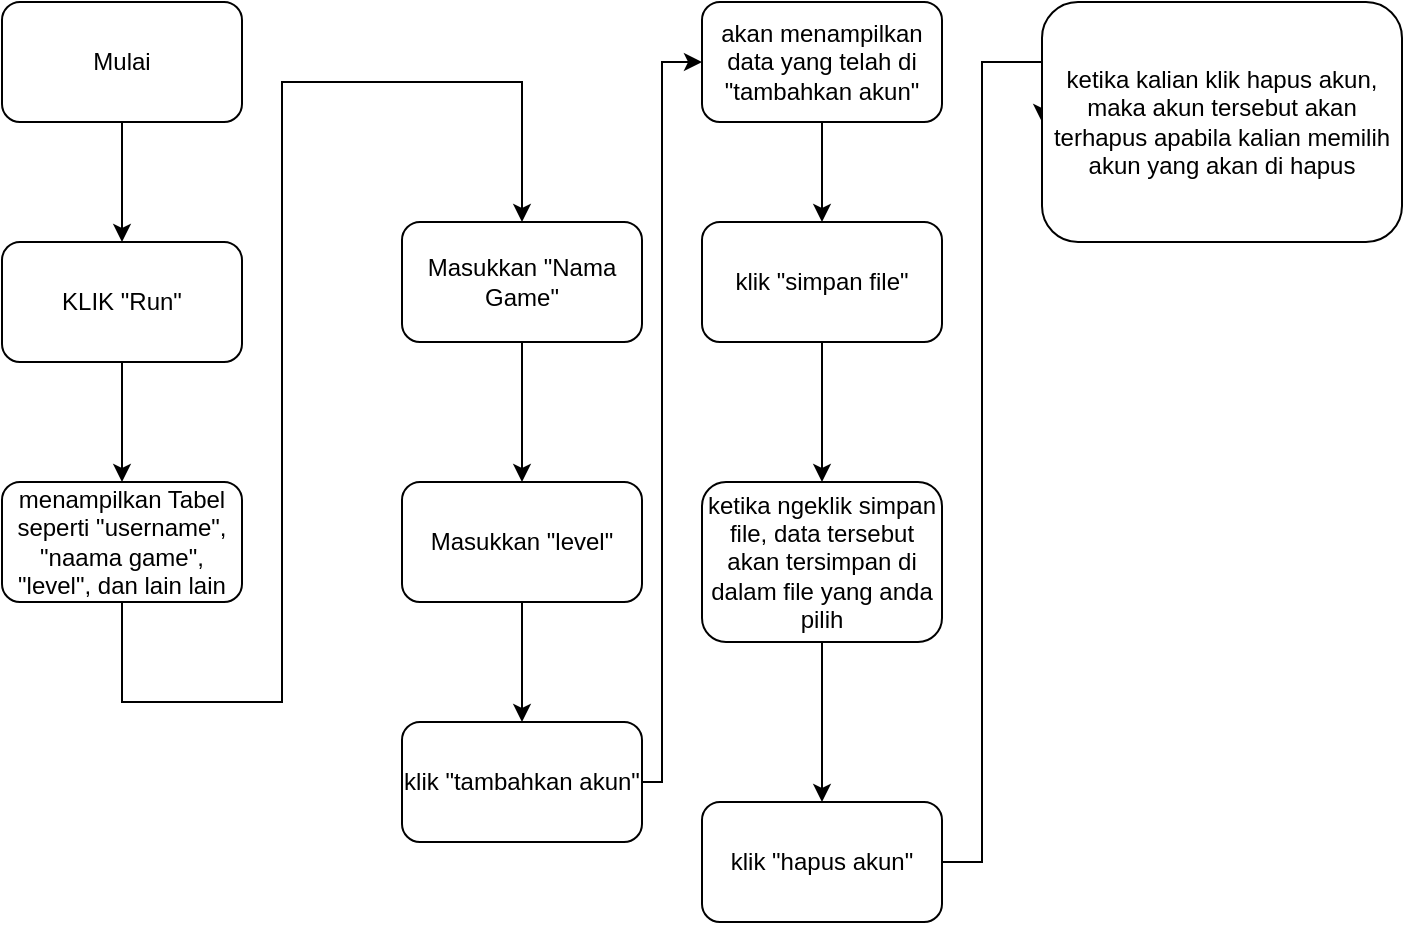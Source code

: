 <mxfile version="24.8.3">
  <diagram name="Page-1" id="ladpv2nuUZ4FTgwAZeLA">
    <mxGraphModel dx="1282" dy="565" grid="1" gridSize="10" guides="1" tooltips="1" connect="1" arrows="1" fold="1" page="1" pageScale="1" pageWidth="850" pageHeight="1100" math="0" shadow="0">
      <root>
        <mxCell id="0" />
        <mxCell id="1" parent="0" />
        <mxCell id="iWKQyW9_2lbPBLA1aNCP-2" style="edgeStyle=orthogonalEdgeStyle;rounded=0;orthogonalLoop=1;jettySize=auto;html=1;exitX=0.5;exitY=1;exitDx=0;exitDy=0;" edge="1" parent="1" source="iWKQyW9_2lbPBLA1aNCP-1">
          <mxGeometry relative="1" as="geometry">
            <mxPoint x="60" y="120" as="targetPoint" />
          </mxGeometry>
        </mxCell>
        <mxCell id="iWKQyW9_2lbPBLA1aNCP-1" value="Mulai" style="rounded=1;whiteSpace=wrap;html=1;" vertex="1" parent="1">
          <mxGeometry width="120" height="60" as="geometry" />
        </mxCell>
        <mxCell id="iWKQyW9_2lbPBLA1aNCP-4" style="edgeStyle=orthogonalEdgeStyle;rounded=0;orthogonalLoop=1;jettySize=auto;html=1;exitX=0.5;exitY=1;exitDx=0;exitDy=0;" edge="1" parent="1" source="iWKQyW9_2lbPBLA1aNCP-3" target="iWKQyW9_2lbPBLA1aNCP-5">
          <mxGeometry relative="1" as="geometry">
            <mxPoint x="60" y="240" as="targetPoint" />
          </mxGeometry>
        </mxCell>
        <mxCell id="iWKQyW9_2lbPBLA1aNCP-3" value="KLIK &quot;Run&quot;" style="rounded=1;whiteSpace=wrap;html=1;" vertex="1" parent="1">
          <mxGeometry y="120" width="120" height="60" as="geometry" />
        </mxCell>
        <mxCell id="iWKQyW9_2lbPBLA1aNCP-10" style="edgeStyle=orthogonalEdgeStyle;rounded=0;orthogonalLoop=1;jettySize=auto;html=1;exitX=0.5;exitY=1;exitDx=0;exitDy=0;entryX=0.5;entryY=0;entryDx=0;entryDy=0;" edge="1" parent="1" source="iWKQyW9_2lbPBLA1aNCP-5" target="iWKQyW9_2lbPBLA1aNCP-8">
          <mxGeometry relative="1" as="geometry">
            <mxPoint x="260" y="40" as="targetPoint" />
            <Array as="points">
              <mxPoint x="60" y="350" />
              <mxPoint x="140" y="350" />
              <mxPoint x="140" y="40" />
              <mxPoint x="260" y="40" />
            </Array>
          </mxGeometry>
        </mxCell>
        <mxCell id="iWKQyW9_2lbPBLA1aNCP-5" value="menampilkan Tabel seperti &quot;username&quot;, &quot;naama game&quot;, &quot;level&quot;, dan lain lain" style="rounded=1;whiteSpace=wrap;html=1;" vertex="1" parent="1">
          <mxGeometry y="240" width="120" height="60" as="geometry" />
        </mxCell>
        <mxCell id="iWKQyW9_2lbPBLA1aNCP-13" style="edgeStyle=orthogonalEdgeStyle;rounded=0;orthogonalLoop=1;jettySize=auto;html=1;exitX=0.5;exitY=1;exitDx=0;exitDy=0;" edge="1" parent="1" source="iWKQyW9_2lbPBLA1aNCP-8" target="iWKQyW9_2lbPBLA1aNCP-12">
          <mxGeometry relative="1" as="geometry" />
        </mxCell>
        <mxCell id="iWKQyW9_2lbPBLA1aNCP-8" value="Masukkan &quot;Nama Game&quot;" style="rounded=1;whiteSpace=wrap;html=1;" vertex="1" parent="1">
          <mxGeometry x="200" y="110" width="120" height="60" as="geometry" />
        </mxCell>
        <mxCell id="iWKQyW9_2lbPBLA1aNCP-15" style="edgeStyle=orthogonalEdgeStyle;rounded=0;orthogonalLoop=1;jettySize=auto;html=1;exitX=0.5;exitY=1;exitDx=0;exitDy=0;" edge="1" parent="1" source="iWKQyW9_2lbPBLA1aNCP-12" target="iWKQyW9_2lbPBLA1aNCP-14">
          <mxGeometry relative="1" as="geometry" />
        </mxCell>
        <mxCell id="iWKQyW9_2lbPBLA1aNCP-12" value="Masukkan &quot;level&quot;" style="rounded=1;whiteSpace=wrap;html=1;" vertex="1" parent="1">
          <mxGeometry x="200" y="240" width="120" height="60" as="geometry" />
        </mxCell>
        <mxCell id="iWKQyW9_2lbPBLA1aNCP-17" style="edgeStyle=orthogonalEdgeStyle;rounded=0;orthogonalLoop=1;jettySize=auto;html=1;exitX=1;exitY=0.5;exitDx=0;exitDy=0;entryX=0;entryY=0.5;entryDx=0;entryDy=0;" edge="1" parent="1" source="iWKQyW9_2lbPBLA1aNCP-14" target="iWKQyW9_2lbPBLA1aNCP-16">
          <mxGeometry relative="1" as="geometry">
            <mxPoint x="360" y="30" as="targetPoint" />
            <Array as="points">
              <mxPoint x="330" y="390" />
              <mxPoint x="330" y="30" />
            </Array>
          </mxGeometry>
        </mxCell>
        <mxCell id="iWKQyW9_2lbPBLA1aNCP-14" value="klik &quot;tambahkan akun&quot;" style="rounded=1;whiteSpace=wrap;html=1;" vertex="1" parent="1">
          <mxGeometry x="200" y="360" width="120" height="60" as="geometry" />
        </mxCell>
        <mxCell id="iWKQyW9_2lbPBLA1aNCP-19" style="edgeStyle=orthogonalEdgeStyle;rounded=0;orthogonalLoop=1;jettySize=auto;html=1;exitX=0.5;exitY=1;exitDx=0;exitDy=0;" edge="1" parent="1" source="iWKQyW9_2lbPBLA1aNCP-16" target="iWKQyW9_2lbPBLA1aNCP-18">
          <mxGeometry relative="1" as="geometry" />
        </mxCell>
        <mxCell id="iWKQyW9_2lbPBLA1aNCP-16" value="akan menampilkan data yang telah di &quot;tambahkan akun&quot;" style="rounded=1;whiteSpace=wrap;html=1;" vertex="1" parent="1">
          <mxGeometry x="350" width="120" height="60" as="geometry" />
        </mxCell>
        <mxCell id="iWKQyW9_2lbPBLA1aNCP-21" style="edgeStyle=orthogonalEdgeStyle;rounded=0;orthogonalLoop=1;jettySize=auto;html=1;exitX=0.5;exitY=1;exitDx=0;exitDy=0;" edge="1" parent="1" source="iWKQyW9_2lbPBLA1aNCP-18" target="iWKQyW9_2lbPBLA1aNCP-20">
          <mxGeometry relative="1" as="geometry" />
        </mxCell>
        <mxCell id="iWKQyW9_2lbPBLA1aNCP-18" value="klik &quot;simpan file&quot;" style="rounded=1;whiteSpace=wrap;html=1;" vertex="1" parent="1">
          <mxGeometry x="350" y="110" width="120" height="60" as="geometry" />
        </mxCell>
        <mxCell id="iWKQyW9_2lbPBLA1aNCP-23" style="edgeStyle=orthogonalEdgeStyle;rounded=0;orthogonalLoop=1;jettySize=auto;html=1;exitX=0.5;exitY=1;exitDx=0;exitDy=0;entryX=0.5;entryY=0;entryDx=0;entryDy=0;" edge="1" parent="1" source="iWKQyW9_2lbPBLA1aNCP-20" target="iWKQyW9_2lbPBLA1aNCP-22">
          <mxGeometry relative="1" as="geometry" />
        </mxCell>
        <mxCell id="iWKQyW9_2lbPBLA1aNCP-20" value="ketika ngeklik simpan file, data tersebut akan tersimpan di dalam file yang anda pilih" style="rounded=1;whiteSpace=wrap;html=1;" vertex="1" parent="1">
          <mxGeometry x="350" y="240" width="120" height="80" as="geometry" />
        </mxCell>
        <mxCell id="iWKQyW9_2lbPBLA1aNCP-25" style="edgeStyle=orthogonalEdgeStyle;rounded=0;orthogonalLoop=1;jettySize=auto;html=1;exitX=1;exitY=0.5;exitDx=0;exitDy=0;entryX=0;entryY=0.5;entryDx=0;entryDy=0;" edge="1" parent="1" source="iWKQyW9_2lbPBLA1aNCP-22" target="iWKQyW9_2lbPBLA1aNCP-24">
          <mxGeometry relative="1" as="geometry">
            <mxPoint x="510" y="50" as="targetPoint" />
            <Array as="points">
              <mxPoint x="490" y="430" />
              <mxPoint x="490" y="30" />
            </Array>
          </mxGeometry>
        </mxCell>
        <mxCell id="iWKQyW9_2lbPBLA1aNCP-22" value="klik &quot;hapus akun&quot;" style="rounded=1;whiteSpace=wrap;html=1;" vertex="1" parent="1">
          <mxGeometry x="350" y="400" width="120" height="60" as="geometry" />
        </mxCell>
        <mxCell id="iWKQyW9_2lbPBLA1aNCP-24" value="ketika kalian klik hapus akun, maka akun tersebut akan terhapus apabila kalian memilih akun yang akan di hapus" style="rounded=1;whiteSpace=wrap;html=1;" vertex="1" parent="1">
          <mxGeometry x="520" width="180" height="120" as="geometry" />
        </mxCell>
      </root>
    </mxGraphModel>
  </diagram>
</mxfile>
